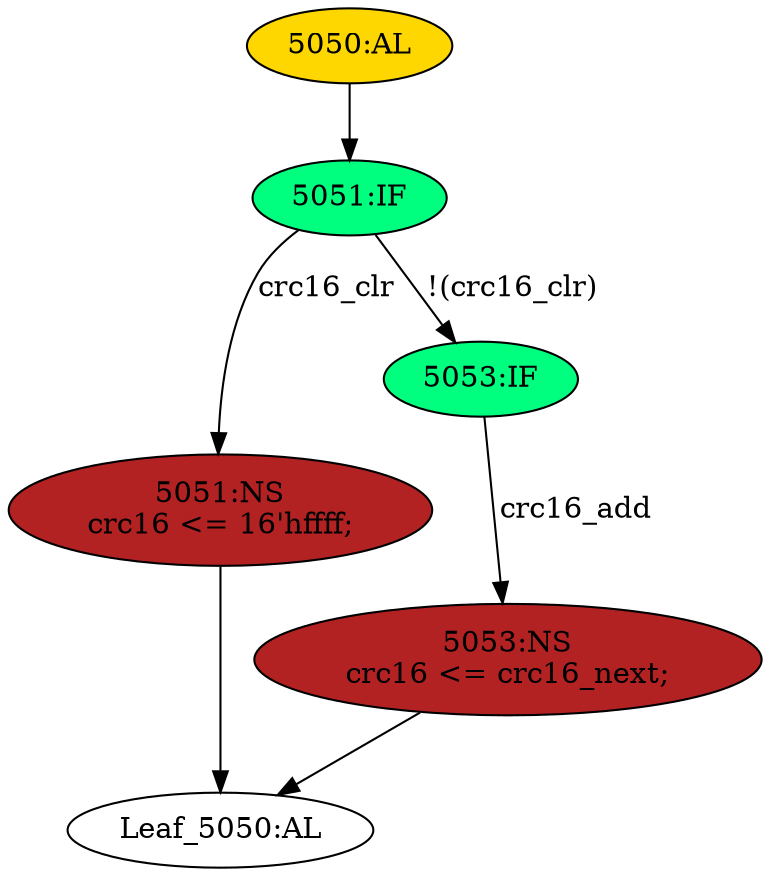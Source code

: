 strict digraph "" {
	node [label="\N"];
	"5051:NS"	 [ast="<pyverilog.vparser.ast.NonblockingSubstitution object at 0x7f13b5578050>",
		fillcolor=firebrick,
		label="5051:NS
crc16 <= 16'hffff;",
		statements="[<pyverilog.vparser.ast.NonblockingSubstitution object at 0x7f13b5578050>]",
		style=filled,
		typ=NonblockingSubstitution];
	"Leaf_5050:AL"	 [def_var="['crc16']",
		label="Leaf_5050:AL"];
	"5051:NS" -> "Leaf_5050:AL"	 [cond="[]",
		lineno=None];
	"5050:AL"	 [ast="<pyverilog.vparser.ast.Always object at 0x7f13b5575f90>",
		clk_sens=True,
		fillcolor=gold,
		label="5050:AL",
		sens="['clk']",
		statements="[]",
		style=filled,
		typ=Always,
		use_var="['crc16_add', 'crc16_clr', 'crc16_next']"];
	"5051:IF"	 [ast="<pyverilog.vparser.ast.IfStatement object at 0x7f13b5575750>",
		fillcolor=springgreen,
		label="5051:IF",
		statements="[]",
		style=filled,
		typ=IfStatement];
	"5050:AL" -> "5051:IF"	 [cond="[]",
		lineno=None];
	"5051:IF" -> "5051:NS"	 [cond="['crc16_clr']",
		label=crc16_clr,
		lineno=5051];
	"5053:IF"	 [ast="<pyverilog.vparser.ast.IfStatement object at 0x7f13b557d8d0>",
		fillcolor=springgreen,
		label="5053:IF",
		statements="[]",
		style=filled,
		typ=IfStatement];
	"5051:IF" -> "5053:IF"	 [cond="['crc16_clr']",
		label="!(crc16_clr)",
		lineno=5051];
	"5053:NS"	 [ast="<pyverilog.vparser.ast.NonblockingSubstitution object at 0x7f13b557d190>",
		fillcolor=firebrick,
		label="5053:NS
crc16 <= crc16_next;",
		statements="[<pyverilog.vparser.ast.NonblockingSubstitution object at 0x7f13b557d190>]",
		style=filled,
		typ=NonblockingSubstitution];
	"5053:IF" -> "5053:NS"	 [cond="['crc16_add']",
		label=crc16_add,
		lineno=5053];
	"5053:NS" -> "Leaf_5050:AL"	 [cond="[]",
		lineno=None];
}
